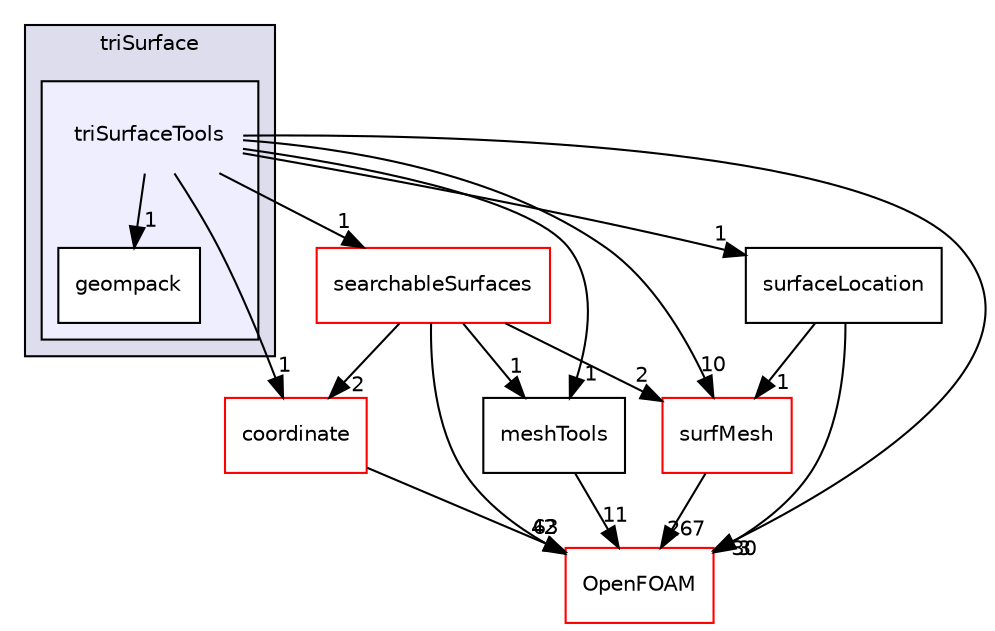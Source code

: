 digraph "src/meshTools/triSurface/triSurfaceTools" {
  bgcolor=transparent;
  compound=true
  node [ fontsize="10", fontname="Helvetica"];
  edge [ labelfontsize="10", labelfontname="Helvetica"];
  subgraph clusterdir_2c4b96702ead4056d900947b6784ec65 {
    graph [ bgcolor="#ddddee", pencolor="black", label="triSurface" fontname="Helvetica", fontsize="10", URL="dir_2c4b96702ead4056d900947b6784ec65.html"]
  subgraph clusterdir_56d4675d6cba2354f9e9dda440c341f0 {
    graph [ bgcolor="#eeeeff", pencolor="black", label="" URL="dir_56d4675d6cba2354f9e9dda440c341f0.html"];
    dir_56d4675d6cba2354f9e9dda440c341f0 [shape=plaintext label="triSurfaceTools"];
    dir_454dff261991172ac8abe43b3945eb72 [shape=box label="geompack" color="black" fillcolor="white" style="filled" URL="dir_454dff261991172ac8abe43b3945eb72.html"];
  }
  }
  dir_0a88fe22feb23ce5f078a04a1df67721 [shape=box label="surfMesh" color="red" URL="dir_0a88fe22feb23ce5f078a04a1df67721.html"];
  dir_ead27caff0a8912de2fb37af6ae8601f [shape=box label="surfaceLocation" URL="dir_ead27caff0a8912de2fb37af6ae8601f.html"];
  dir_fcae8e4034cfc581908ed167c302db30 [shape=box label="coordinate" color="red" URL="dir_fcae8e4034cfc581908ed167c302db30.html"];
  dir_c5473ff19b20e6ec4dfe5c310b3778a8 [shape=box label="OpenFOAM" color="red" URL="dir_c5473ff19b20e6ec4dfe5c310b3778a8.html"];
  dir_ed89494532d84cde5bd7df6bbfcbe2dc [shape=box label="meshTools" URL="dir_ed89494532d84cde5bd7df6bbfcbe2dc.html"];
  dir_fdba7555f757b9c8126275cbaccc3a14 [shape=box label="searchableSurfaces" color="red" URL="dir_fdba7555f757b9c8126275cbaccc3a14.html"];
  dir_56d4675d6cba2354f9e9dda440c341f0->dir_0a88fe22feb23ce5f078a04a1df67721 [headlabel="10", labeldistance=1.5 headhref="dir_002132_003623.html"];
  dir_56d4675d6cba2354f9e9dda440c341f0->dir_ead27caff0a8912de2fb37af6ae8601f [headlabel="1", labeldistance=1.5 headhref="dir_002132_002128.html"];
  dir_56d4675d6cba2354f9e9dda440c341f0->dir_454dff261991172ac8abe43b3945eb72 [headlabel="1", labeldistance=1.5 headhref="dir_002132_002133.html"];
  dir_56d4675d6cba2354f9e9dda440c341f0->dir_fcae8e4034cfc581908ed167c302db30 [headlabel="1", labeldistance=1.5 headhref="dir_002132_001990.html"];
  dir_56d4675d6cba2354f9e9dda440c341f0->dir_c5473ff19b20e6ec4dfe5c310b3778a8 [headlabel="30", labeldistance=1.5 headhref="dir_002132_002151.html"];
  dir_56d4675d6cba2354f9e9dda440c341f0->dir_ed89494532d84cde5bd7df6bbfcbe2dc [headlabel="1", labeldistance=1.5 headhref="dir_002132_002015.html"];
  dir_56d4675d6cba2354f9e9dda440c341f0->dir_fdba7555f757b9c8126275cbaccc3a14 [headlabel="1", labeldistance=1.5 headhref="dir_002132_002033.html"];
  dir_0a88fe22feb23ce5f078a04a1df67721->dir_c5473ff19b20e6ec4dfe5c310b3778a8 [headlabel="267", labeldistance=1.5 headhref="dir_003623_002151.html"];
  dir_ead27caff0a8912de2fb37af6ae8601f->dir_0a88fe22feb23ce5f078a04a1df67721 [headlabel="1", labeldistance=1.5 headhref="dir_002128_003623.html"];
  dir_ead27caff0a8912de2fb37af6ae8601f->dir_c5473ff19b20e6ec4dfe5c310b3778a8 [headlabel="3", labeldistance=1.5 headhref="dir_002128_002151.html"];
  dir_fcae8e4034cfc581908ed167c302db30->dir_c5473ff19b20e6ec4dfe5c310b3778a8 [headlabel="42", labeldistance=1.5 headhref="dir_001990_002151.html"];
  dir_ed89494532d84cde5bd7df6bbfcbe2dc->dir_c5473ff19b20e6ec4dfe5c310b3778a8 [headlabel="11", labeldistance=1.5 headhref="dir_002015_002151.html"];
  dir_fdba7555f757b9c8126275cbaccc3a14->dir_0a88fe22feb23ce5f078a04a1df67721 [headlabel="2", labeldistance=1.5 headhref="dir_002033_003623.html"];
  dir_fdba7555f757b9c8126275cbaccc3a14->dir_fcae8e4034cfc581908ed167c302db30 [headlabel="2", labeldistance=1.5 headhref="dir_002033_001990.html"];
  dir_fdba7555f757b9c8126275cbaccc3a14->dir_c5473ff19b20e6ec4dfe5c310b3778a8 [headlabel="63", labeldistance=1.5 headhref="dir_002033_002151.html"];
  dir_fdba7555f757b9c8126275cbaccc3a14->dir_ed89494532d84cde5bd7df6bbfcbe2dc [headlabel="1", labeldistance=1.5 headhref="dir_002033_002015.html"];
}
